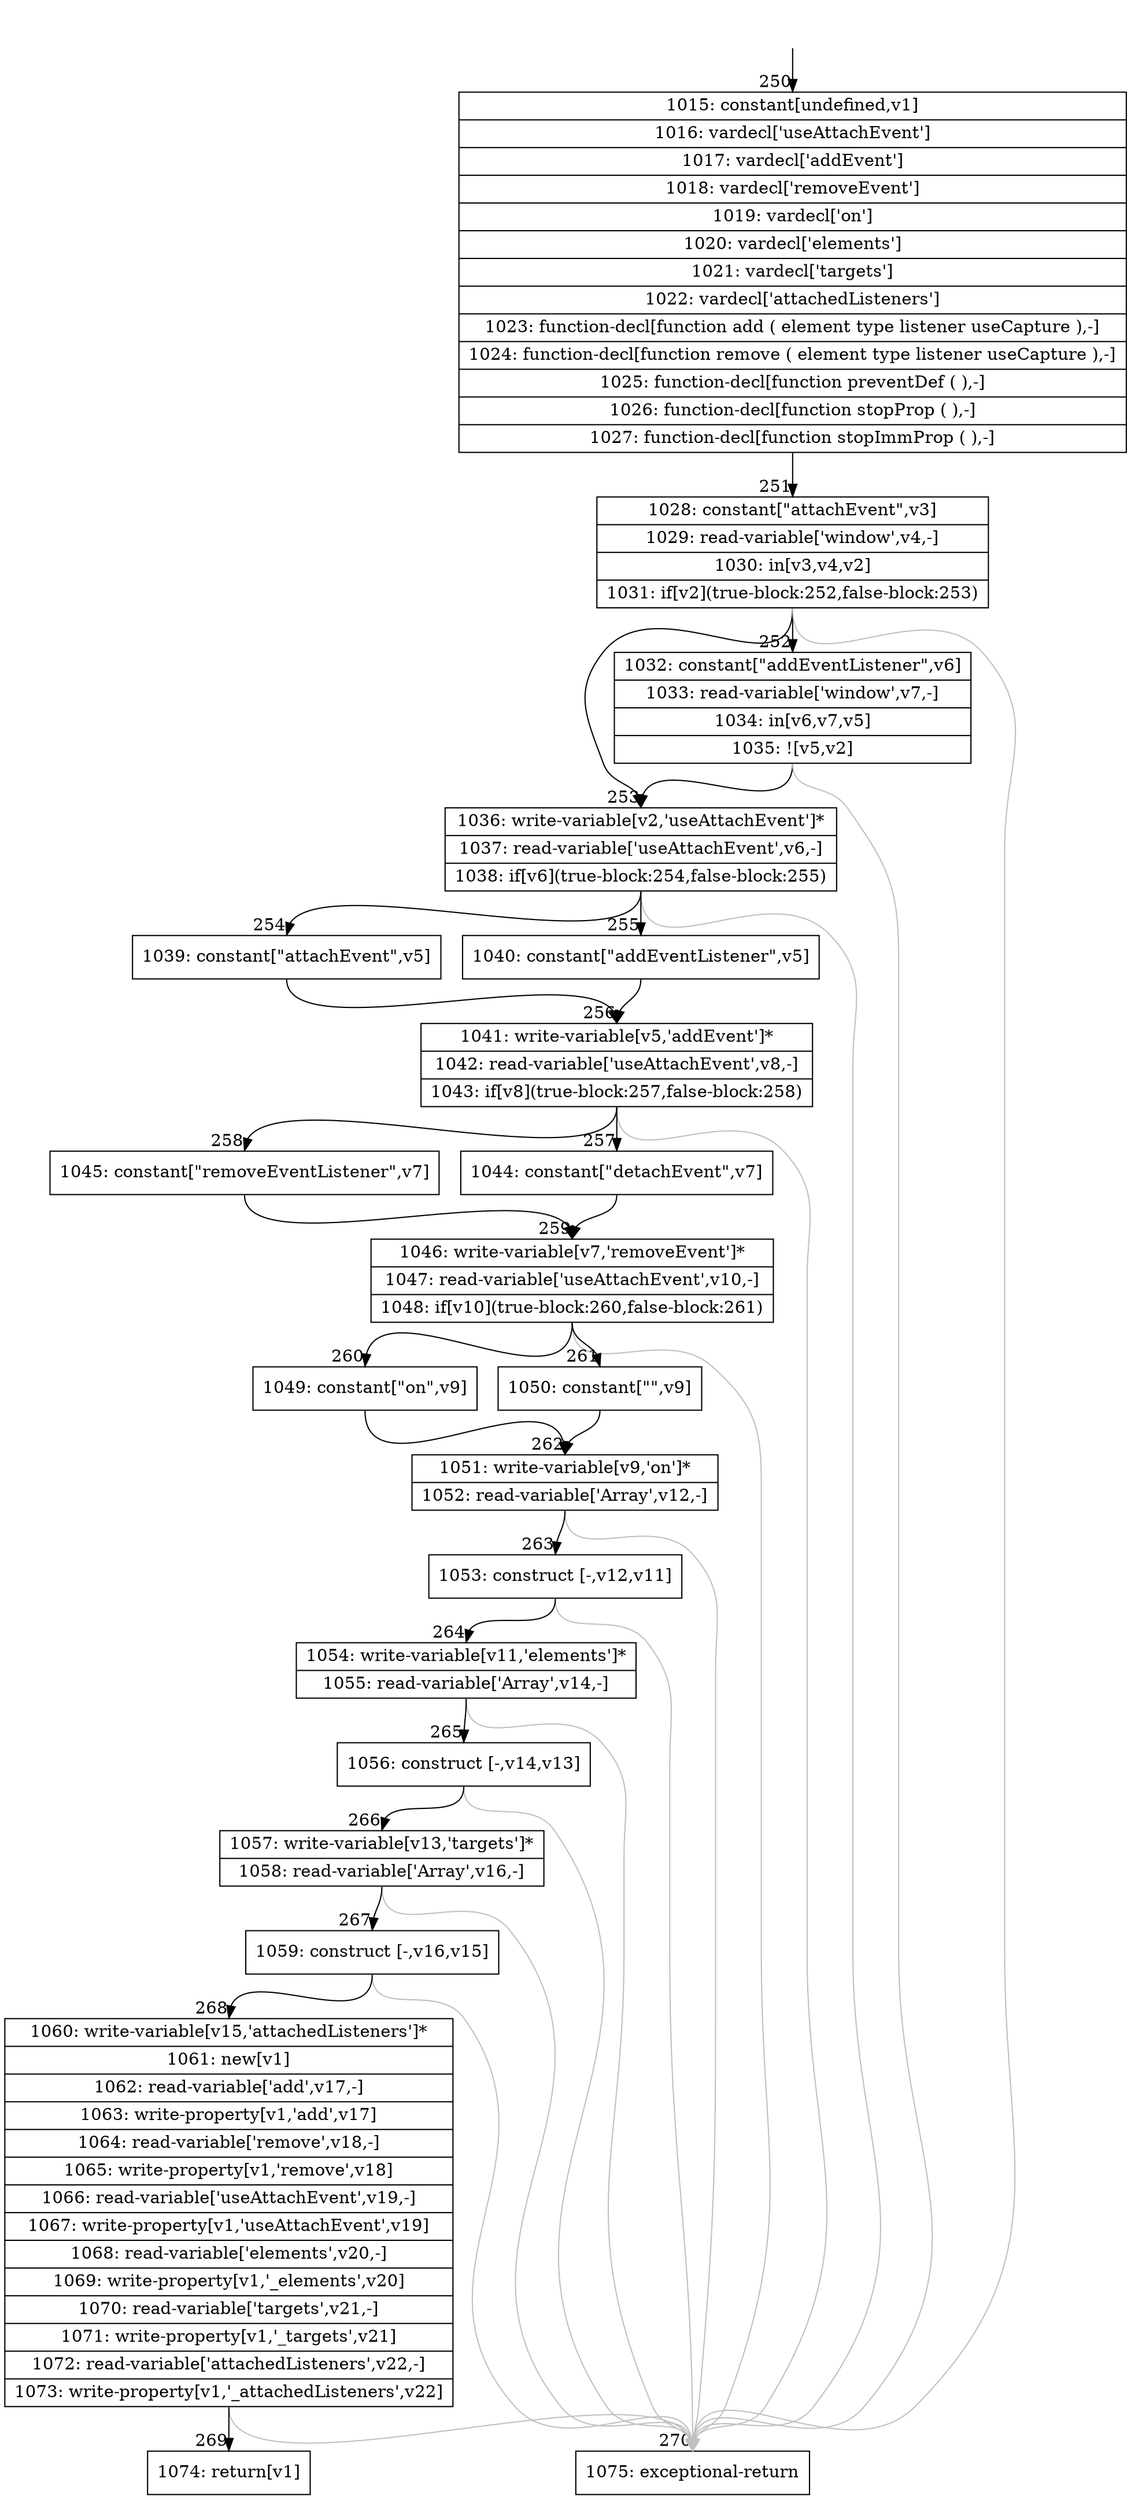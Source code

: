 digraph {
rankdir="TD"
BB_entry8[shape=none,label=""];
BB_entry8 -> BB250 [tailport=s, headport=n, headlabel="    250"]
BB250 [shape=record label="{1015: constant[undefined,v1]|1016: vardecl['useAttachEvent']|1017: vardecl['addEvent']|1018: vardecl['removeEvent']|1019: vardecl['on']|1020: vardecl['elements']|1021: vardecl['targets']|1022: vardecl['attachedListeners']|1023: function-decl[function add ( element type listener useCapture ),-]|1024: function-decl[function remove ( element type listener useCapture ),-]|1025: function-decl[function preventDef ( ),-]|1026: function-decl[function stopProp ( ),-]|1027: function-decl[function stopImmProp ( ),-]}" ] 
BB250 -> BB251 [tailport=s, headport=n, headlabel="      251"]
BB251 [shape=record label="{1028: constant[\"attachEvent\",v3]|1029: read-variable['window',v4,-]|1030: in[v3,v4,v2]|1031: if[v2](true-block:252,false-block:253)}" ] 
BB251 -> BB253 [tailport=s, headport=n, headlabel="      253"]
BB251 -> BB252 [tailport=s, headport=n, headlabel="      252"]
BB251 -> BB270 [tailport=s, headport=n, color=gray, headlabel="      270"]
BB252 [shape=record label="{1032: constant[\"addEventListener\",v6]|1033: read-variable['window',v7,-]|1034: in[v6,v7,v5]|1035: ![v5,v2]}" ] 
BB252 -> BB253 [tailport=s, headport=n]
BB252 -> BB270 [tailport=s, headport=n, color=gray]
BB253 [shape=record label="{1036: write-variable[v2,'useAttachEvent']*|1037: read-variable['useAttachEvent',v6,-]|1038: if[v6](true-block:254,false-block:255)}" ] 
BB253 -> BB254 [tailport=s, headport=n, headlabel="      254"]
BB253 -> BB255 [tailport=s, headport=n, headlabel="      255"]
BB253 -> BB270 [tailport=s, headport=n, color=gray]
BB254 [shape=record label="{1039: constant[\"attachEvent\",v5]}" ] 
BB254 -> BB256 [tailport=s, headport=n, headlabel="      256"]
BB255 [shape=record label="{1040: constant[\"addEventListener\",v5]}" ] 
BB255 -> BB256 [tailport=s, headport=n]
BB256 [shape=record label="{1041: write-variable[v5,'addEvent']*|1042: read-variable['useAttachEvent',v8,-]|1043: if[v8](true-block:257,false-block:258)}" ] 
BB256 -> BB257 [tailport=s, headport=n, headlabel="      257"]
BB256 -> BB258 [tailport=s, headport=n, headlabel="      258"]
BB256 -> BB270 [tailport=s, headport=n, color=gray]
BB257 [shape=record label="{1044: constant[\"detachEvent\",v7]}" ] 
BB257 -> BB259 [tailport=s, headport=n, headlabel="      259"]
BB258 [shape=record label="{1045: constant[\"removeEventListener\",v7]}" ] 
BB258 -> BB259 [tailport=s, headport=n]
BB259 [shape=record label="{1046: write-variable[v7,'removeEvent']*|1047: read-variable['useAttachEvent',v10,-]|1048: if[v10](true-block:260,false-block:261)}" ] 
BB259 -> BB260 [tailport=s, headport=n, headlabel="      260"]
BB259 -> BB261 [tailport=s, headport=n, headlabel="      261"]
BB259 -> BB270 [tailport=s, headport=n, color=gray]
BB260 [shape=record label="{1049: constant[\"on\",v9]}" ] 
BB260 -> BB262 [tailport=s, headport=n, headlabel="      262"]
BB261 [shape=record label="{1050: constant[\"\",v9]}" ] 
BB261 -> BB262 [tailport=s, headport=n]
BB262 [shape=record label="{1051: write-variable[v9,'on']*|1052: read-variable['Array',v12,-]}" ] 
BB262 -> BB263 [tailport=s, headport=n, headlabel="      263"]
BB262 -> BB270 [tailport=s, headport=n, color=gray]
BB263 [shape=record label="{1053: construct [-,v12,v11]}" ] 
BB263 -> BB264 [tailport=s, headport=n, headlabel="      264"]
BB263 -> BB270 [tailport=s, headport=n, color=gray]
BB264 [shape=record label="{1054: write-variable[v11,'elements']*|1055: read-variable['Array',v14,-]}" ] 
BB264 -> BB265 [tailport=s, headport=n, headlabel="      265"]
BB264 -> BB270 [tailport=s, headport=n, color=gray]
BB265 [shape=record label="{1056: construct [-,v14,v13]}" ] 
BB265 -> BB266 [tailport=s, headport=n, headlabel="      266"]
BB265 -> BB270 [tailport=s, headport=n, color=gray]
BB266 [shape=record label="{1057: write-variable[v13,'targets']*|1058: read-variable['Array',v16,-]}" ] 
BB266 -> BB267 [tailport=s, headport=n, headlabel="      267"]
BB266 -> BB270 [tailport=s, headport=n, color=gray]
BB267 [shape=record label="{1059: construct [-,v16,v15]}" ] 
BB267 -> BB268 [tailport=s, headport=n, headlabel="      268"]
BB267 -> BB270 [tailport=s, headport=n, color=gray]
BB268 [shape=record label="{1060: write-variable[v15,'attachedListeners']*|1061: new[v1]|1062: read-variable['add',v17,-]|1063: write-property[v1,'add',v17]|1064: read-variable['remove',v18,-]|1065: write-property[v1,'remove',v18]|1066: read-variable['useAttachEvent',v19,-]|1067: write-property[v1,'useAttachEvent',v19]|1068: read-variable['elements',v20,-]|1069: write-property[v1,'_elements',v20]|1070: read-variable['targets',v21,-]|1071: write-property[v1,'_targets',v21]|1072: read-variable['attachedListeners',v22,-]|1073: write-property[v1,'_attachedListeners',v22]}" ] 
BB268 -> BB269 [tailport=s, headport=n, headlabel="      269"]
BB268 -> BB270 [tailport=s, headport=n, color=gray]
BB269 [shape=record label="{1074: return[v1]}" ] 
BB270 [shape=record label="{1075: exceptional-return}" ] 
//#$~ 558
}
